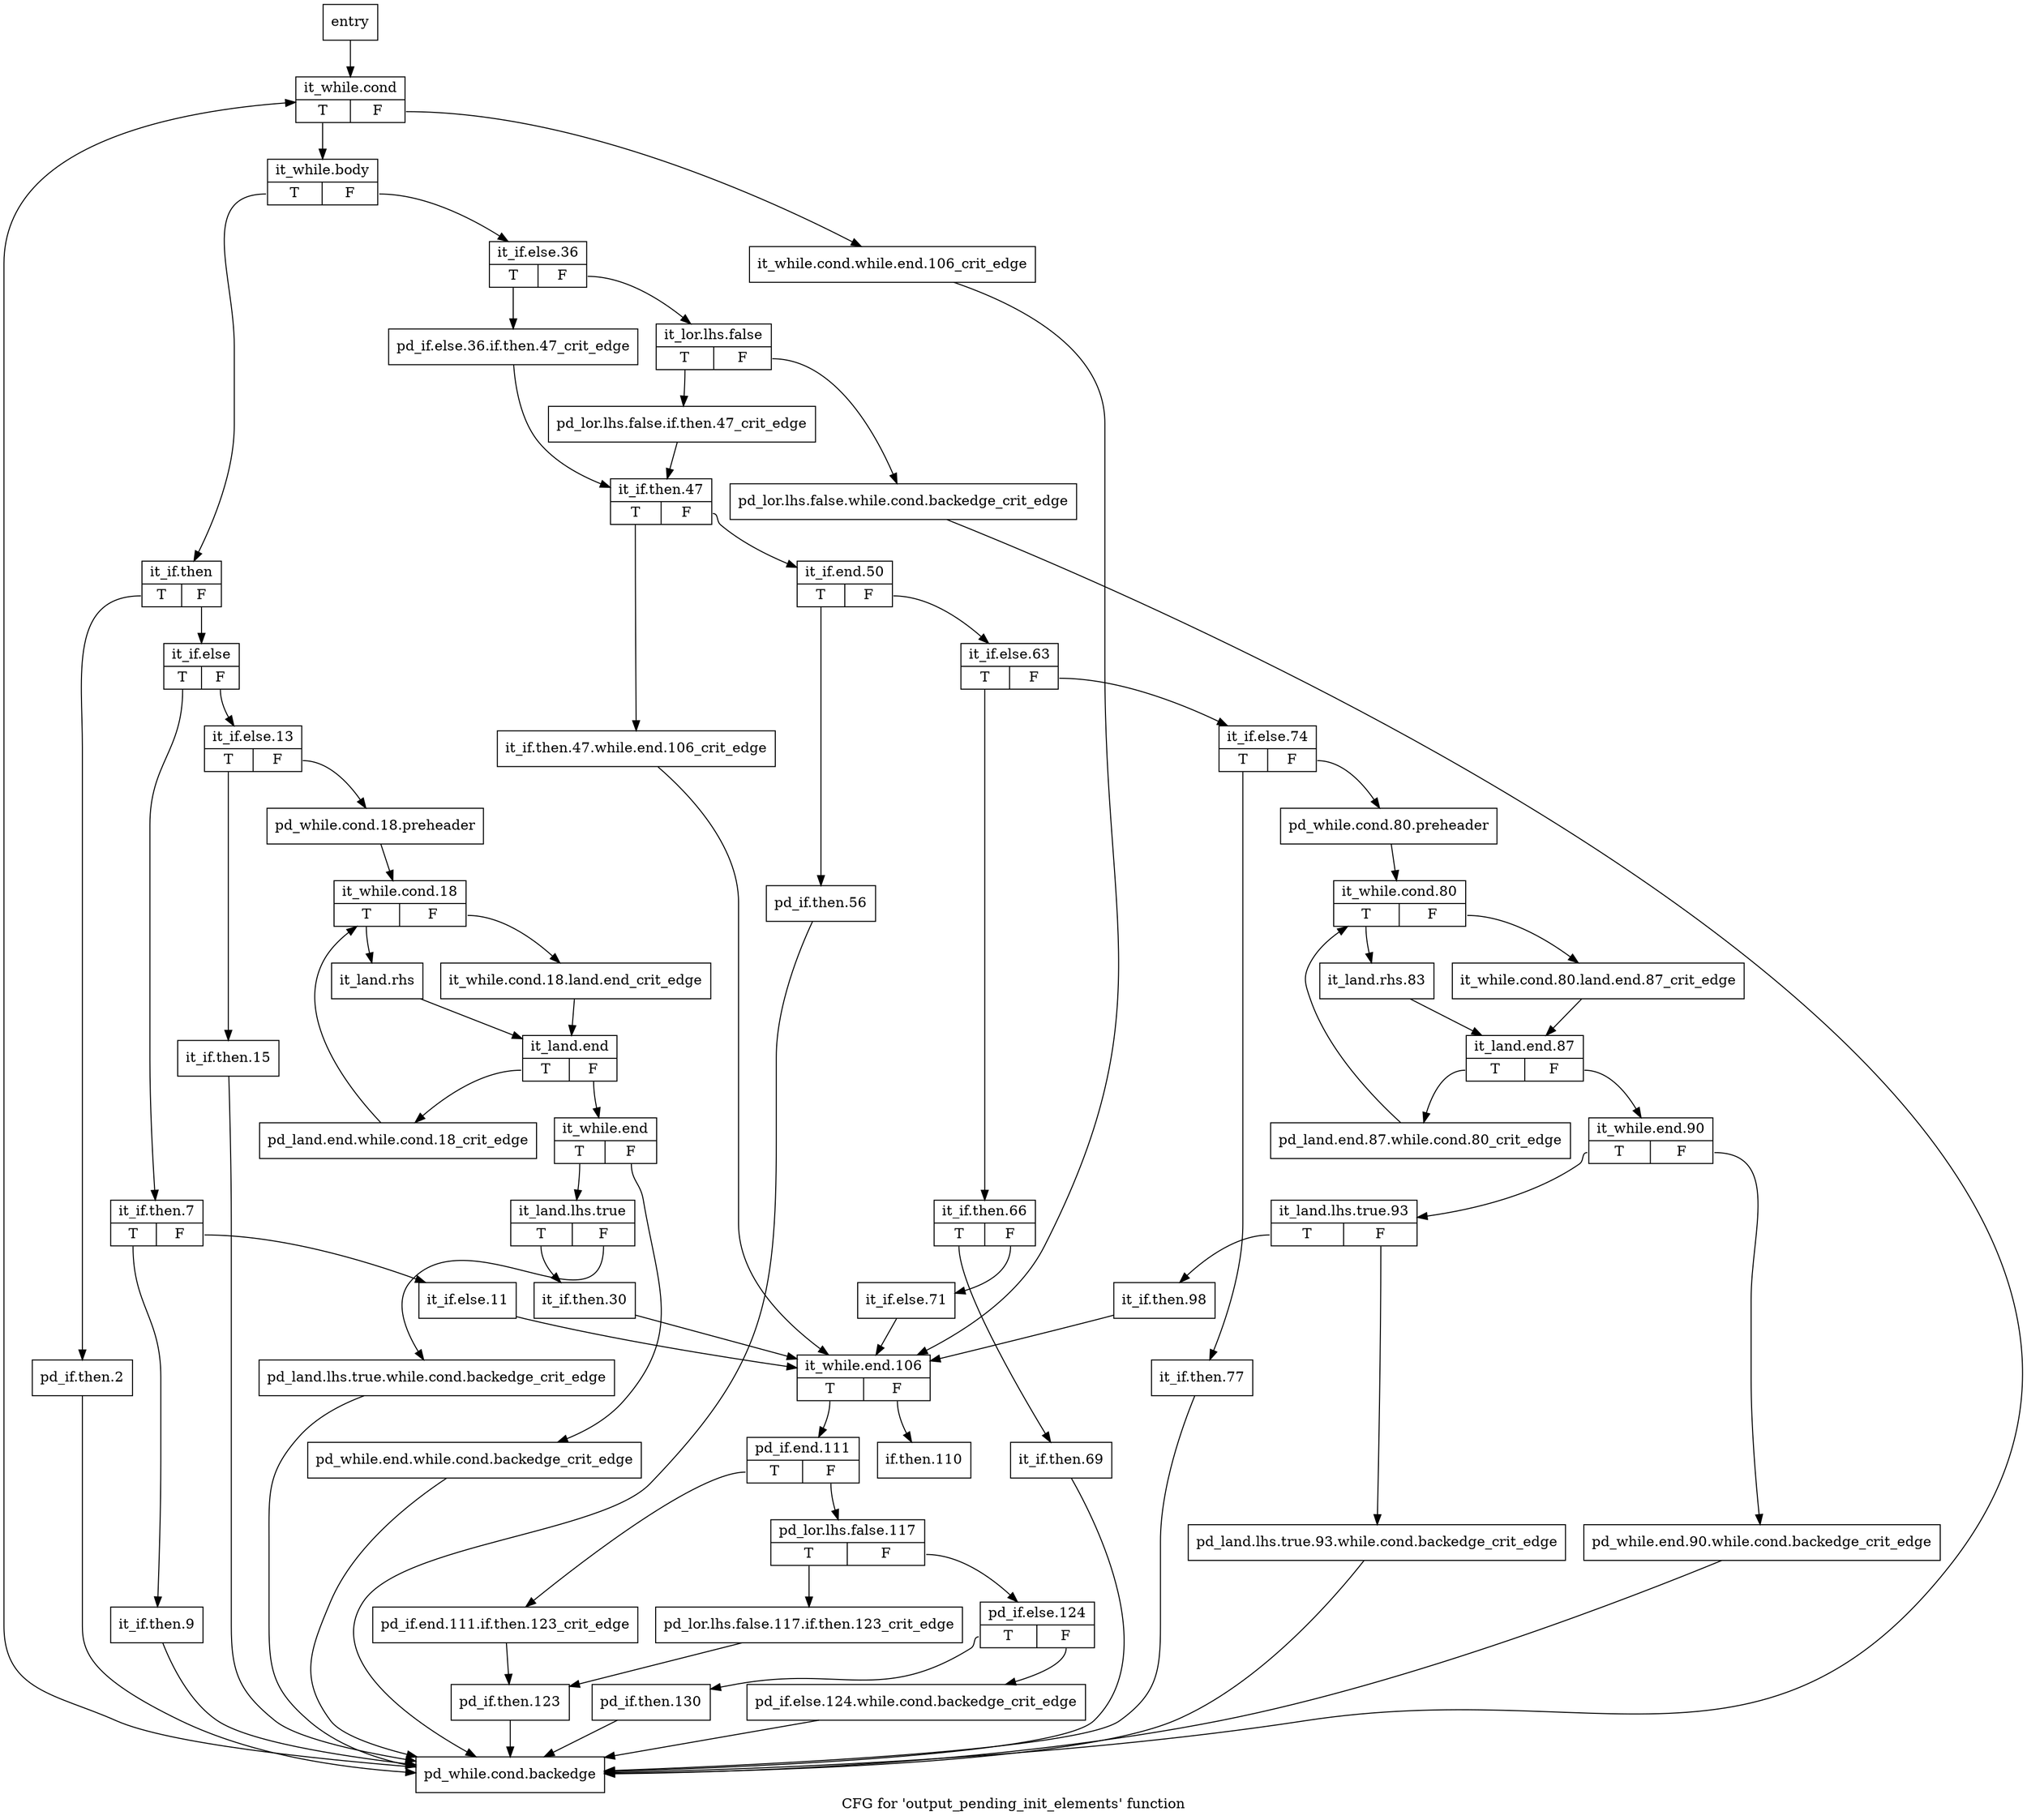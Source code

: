 digraph "CFG for 'output_pending_init_elements' function" {
	label="CFG for 'output_pending_init_elements' function";

	Node0x282c620 [shape=record,label="{entry}"];
	Node0x282c620 -> Node0x282c670;
	Node0x282c670 [shape=record,label="{it_while.cond|{<s0>T|<s1>F}}"];
	Node0x282c670:s0 -> Node0x282c710;
	Node0x282c670:s1 -> Node0x282c6c0;
	Node0x282c6c0 [shape=record,label="{it_while.cond.while.end.106_crit_edge}"];
	Node0x282c6c0 -> Node0x2840140;
	Node0x282c710 [shape=record,label="{it_while.body|{<s0>T|<s1>F}}"];
	Node0x282c710:s0 -> Node0x283f2e0;
	Node0x282c710:s1 -> Node0x283f8d0;
	Node0x283f2e0 [shape=record,label="{it_if.then|{<s0>T|<s1>F}}"];
	Node0x283f2e0:s0 -> Node0x283f330;
	Node0x283f2e0:s1 -> Node0x283f380;
	Node0x283f330 [shape=record,label="{pd_if.then.2}"];
	Node0x283f330 -> Node0x283fa60;
	Node0x283f380 [shape=record,label="{it_if.else|{<s0>T|<s1>F}}"];
	Node0x283f380:s0 -> Node0x283f3d0;
	Node0x283f380:s1 -> Node0x283f4c0;
	Node0x283f3d0 [shape=record,label="{it_if.then.7|{<s0>T|<s1>F}}"];
	Node0x283f3d0:s0 -> Node0x283f420;
	Node0x283f3d0:s1 -> Node0x283f470;
	Node0x283f420 [shape=record,label="{it_if.then.9}"];
	Node0x283f420 -> Node0x283fa60;
	Node0x283f470 [shape=record,label="{it_if.else.11}"];
	Node0x283f470 -> Node0x2840140;
	Node0x283f4c0 [shape=record,label="{it_if.else.13|{<s0>T|<s1>F}}"];
	Node0x283f4c0:s0 -> Node0x283f560;
	Node0x283f4c0:s1 -> Node0x283f510;
	Node0x283f510 [shape=record,label="{pd_while.cond.18.preheader}"];
	Node0x283f510 -> Node0x283f5b0;
	Node0x283f560 [shape=record,label="{it_if.then.15}"];
	Node0x283f560 -> Node0x283fa60;
	Node0x283f5b0 [shape=record,label="{it_while.cond.18|{<s0>T|<s1>F}}"];
	Node0x283f5b0:s0 -> Node0x283f650;
	Node0x283f5b0:s1 -> Node0x283f600;
	Node0x283f600 [shape=record,label="{it_while.cond.18.land.end_crit_edge}"];
	Node0x283f600 -> Node0x283f6a0;
	Node0x283f650 [shape=record,label="{it_land.rhs}"];
	Node0x283f650 -> Node0x283f6a0;
	Node0x283f6a0 [shape=record,label="{it_land.end|{<s0>T|<s1>F}}"];
	Node0x283f6a0:s0 -> Node0x283f6f0;
	Node0x283f6a0:s1 -> Node0x283f740;
	Node0x283f6f0 [shape=record,label="{pd_land.end.while.cond.18_crit_edge}"];
	Node0x283f6f0 -> Node0x283f5b0;
	Node0x283f740 [shape=record,label="{it_while.end|{<s0>T|<s1>F}}"];
	Node0x283f740:s0 -> Node0x283f7e0;
	Node0x283f740:s1 -> Node0x283f790;
	Node0x283f790 [shape=record,label="{pd_while.end.while.cond.backedge_crit_edge}"];
	Node0x283f790 -> Node0x283fa60;
	Node0x283f7e0 [shape=record,label="{it_land.lhs.true|{<s0>T|<s1>F}}"];
	Node0x283f7e0:s0 -> Node0x283f880;
	Node0x283f7e0:s1 -> Node0x283f830;
	Node0x283f830 [shape=record,label="{pd_land.lhs.true.while.cond.backedge_crit_edge}"];
	Node0x283f830 -> Node0x283fa60;
	Node0x283f880 [shape=record,label="{it_if.then.30}"];
	Node0x283f880 -> Node0x2840140;
	Node0x283f8d0 [shape=record,label="{it_if.else.36|{<s0>T|<s1>F}}"];
	Node0x283f8d0:s0 -> Node0x283f920;
	Node0x283f8d0:s1 -> Node0x283f970;
	Node0x283f920 [shape=record,label="{pd_if.else.36.if.then.47_crit_edge}"];
	Node0x283f920 -> Node0x283fab0;
	Node0x283f970 [shape=record,label="{it_lor.lhs.false|{<s0>T|<s1>F}}"];
	Node0x283f970:s0 -> Node0x283fa10;
	Node0x283f970:s1 -> Node0x283f9c0;
	Node0x283f9c0 [shape=record,label="{pd_lor.lhs.false.while.cond.backedge_crit_edge}"];
	Node0x283f9c0 -> Node0x283fa60;
	Node0x283fa10 [shape=record,label="{pd_lor.lhs.false.if.then.47_crit_edge}"];
	Node0x283fa10 -> Node0x283fab0;
	Node0x283fa60 [shape=record,label="{pd_while.cond.backedge}"];
	Node0x283fa60 -> Node0x282c670;
	Node0x283fab0 [shape=record,label="{it_if.then.47|{<s0>T|<s1>F}}"];
	Node0x283fab0:s0 -> Node0x283fb00;
	Node0x283fab0:s1 -> Node0x283fb50;
	Node0x283fb00 [shape=record,label="{it_if.then.47.while.end.106_crit_edge}"];
	Node0x283fb00 -> Node0x2840140;
	Node0x283fb50 [shape=record,label="{it_if.end.50|{<s0>T|<s1>F}}"];
	Node0x283fb50:s0 -> Node0x283fba0;
	Node0x283fb50:s1 -> Node0x283fbf0;
	Node0x283fba0 [shape=record,label="{pd_if.then.56}"];
	Node0x283fba0 -> Node0x283fa60;
	Node0x283fbf0 [shape=record,label="{it_if.else.63|{<s0>T|<s1>F}}"];
	Node0x283fbf0:s0 -> Node0x283fc40;
	Node0x283fbf0:s1 -> Node0x283fd30;
	Node0x283fc40 [shape=record,label="{it_if.then.66|{<s0>T|<s1>F}}"];
	Node0x283fc40:s0 -> Node0x283fc90;
	Node0x283fc40:s1 -> Node0x283fce0;
	Node0x283fc90 [shape=record,label="{it_if.then.69}"];
	Node0x283fc90 -> Node0x283fa60;
	Node0x283fce0 [shape=record,label="{it_if.else.71}"];
	Node0x283fce0 -> Node0x2840140;
	Node0x283fd30 [shape=record,label="{it_if.else.74|{<s0>T|<s1>F}}"];
	Node0x283fd30:s0 -> Node0x283fdd0;
	Node0x283fd30:s1 -> Node0x283fd80;
	Node0x283fd80 [shape=record,label="{pd_while.cond.80.preheader}"];
	Node0x283fd80 -> Node0x283fe20;
	Node0x283fdd0 [shape=record,label="{it_if.then.77}"];
	Node0x283fdd0 -> Node0x283fa60;
	Node0x283fe20 [shape=record,label="{it_while.cond.80|{<s0>T|<s1>F}}"];
	Node0x283fe20:s0 -> Node0x283fec0;
	Node0x283fe20:s1 -> Node0x283fe70;
	Node0x283fe70 [shape=record,label="{it_while.cond.80.land.end.87_crit_edge}"];
	Node0x283fe70 -> Node0x283ff10;
	Node0x283fec0 [shape=record,label="{it_land.rhs.83}"];
	Node0x283fec0 -> Node0x283ff10;
	Node0x283ff10 [shape=record,label="{it_land.end.87|{<s0>T|<s1>F}}"];
	Node0x283ff10:s0 -> Node0x283ff60;
	Node0x283ff10:s1 -> Node0x283ffb0;
	Node0x283ff60 [shape=record,label="{pd_land.end.87.while.cond.80_crit_edge}"];
	Node0x283ff60 -> Node0x283fe20;
	Node0x283ffb0 [shape=record,label="{it_while.end.90|{<s0>T|<s1>F}}"];
	Node0x283ffb0:s0 -> Node0x2840050;
	Node0x283ffb0:s1 -> Node0x2840000;
	Node0x2840000 [shape=record,label="{pd_while.end.90.while.cond.backedge_crit_edge}"];
	Node0x2840000 -> Node0x283fa60;
	Node0x2840050 [shape=record,label="{it_land.lhs.true.93|{<s0>T|<s1>F}}"];
	Node0x2840050:s0 -> Node0x28400f0;
	Node0x2840050:s1 -> Node0x28400a0;
	Node0x28400a0 [shape=record,label="{pd_land.lhs.true.93.while.cond.backedge_crit_edge}"];
	Node0x28400a0 -> Node0x283fa60;
	Node0x28400f0 [shape=record,label="{it_if.then.98}"];
	Node0x28400f0 -> Node0x2840140;
	Node0x2840140 [shape=record,label="{it_while.end.106|{<s0>T|<s1>F}}"];
	Node0x2840140:s0 -> Node0x28401e0;
	Node0x2840140:s1 -> Node0x2840190;
	Node0x2840190 [shape=record,label="{if.then.110}"];
	Node0x28401e0 [shape=record,label="{pd_if.end.111|{<s0>T|<s1>F}}"];
	Node0x28401e0:s0 -> Node0x2840230;
	Node0x28401e0:s1 -> Node0x2840280;
	Node0x2840230 [shape=record,label="{pd_if.end.111.if.then.123_crit_edge}"];
	Node0x2840230 -> Node0x2840320;
	Node0x2840280 [shape=record,label="{pd_lor.lhs.false.117|{<s0>T|<s1>F}}"];
	Node0x2840280:s0 -> Node0x28402d0;
	Node0x2840280:s1 -> Node0x2840370;
	Node0x28402d0 [shape=record,label="{pd_lor.lhs.false.117.if.then.123_crit_edge}"];
	Node0x28402d0 -> Node0x2840320;
	Node0x2840320 [shape=record,label="{pd_if.then.123}"];
	Node0x2840320 -> Node0x283fa60;
	Node0x2840370 [shape=record,label="{pd_if.else.124|{<s0>T|<s1>F}}"];
	Node0x2840370:s0 -> Node0x2840410;
	Node0x2840370:s1 -> Node0x28403c0;
	Node0x28403c0 [shape=record,label="{pd_if.else.124.while.cond.backedge_crit_edge}"];
	Node0x28403c0 -> Node0x283fa60;
	Node0x2840410 [shape=record,label="{pd_if.then.130}"];
	Node0x2840410 -> Node0x283fa60;
}

